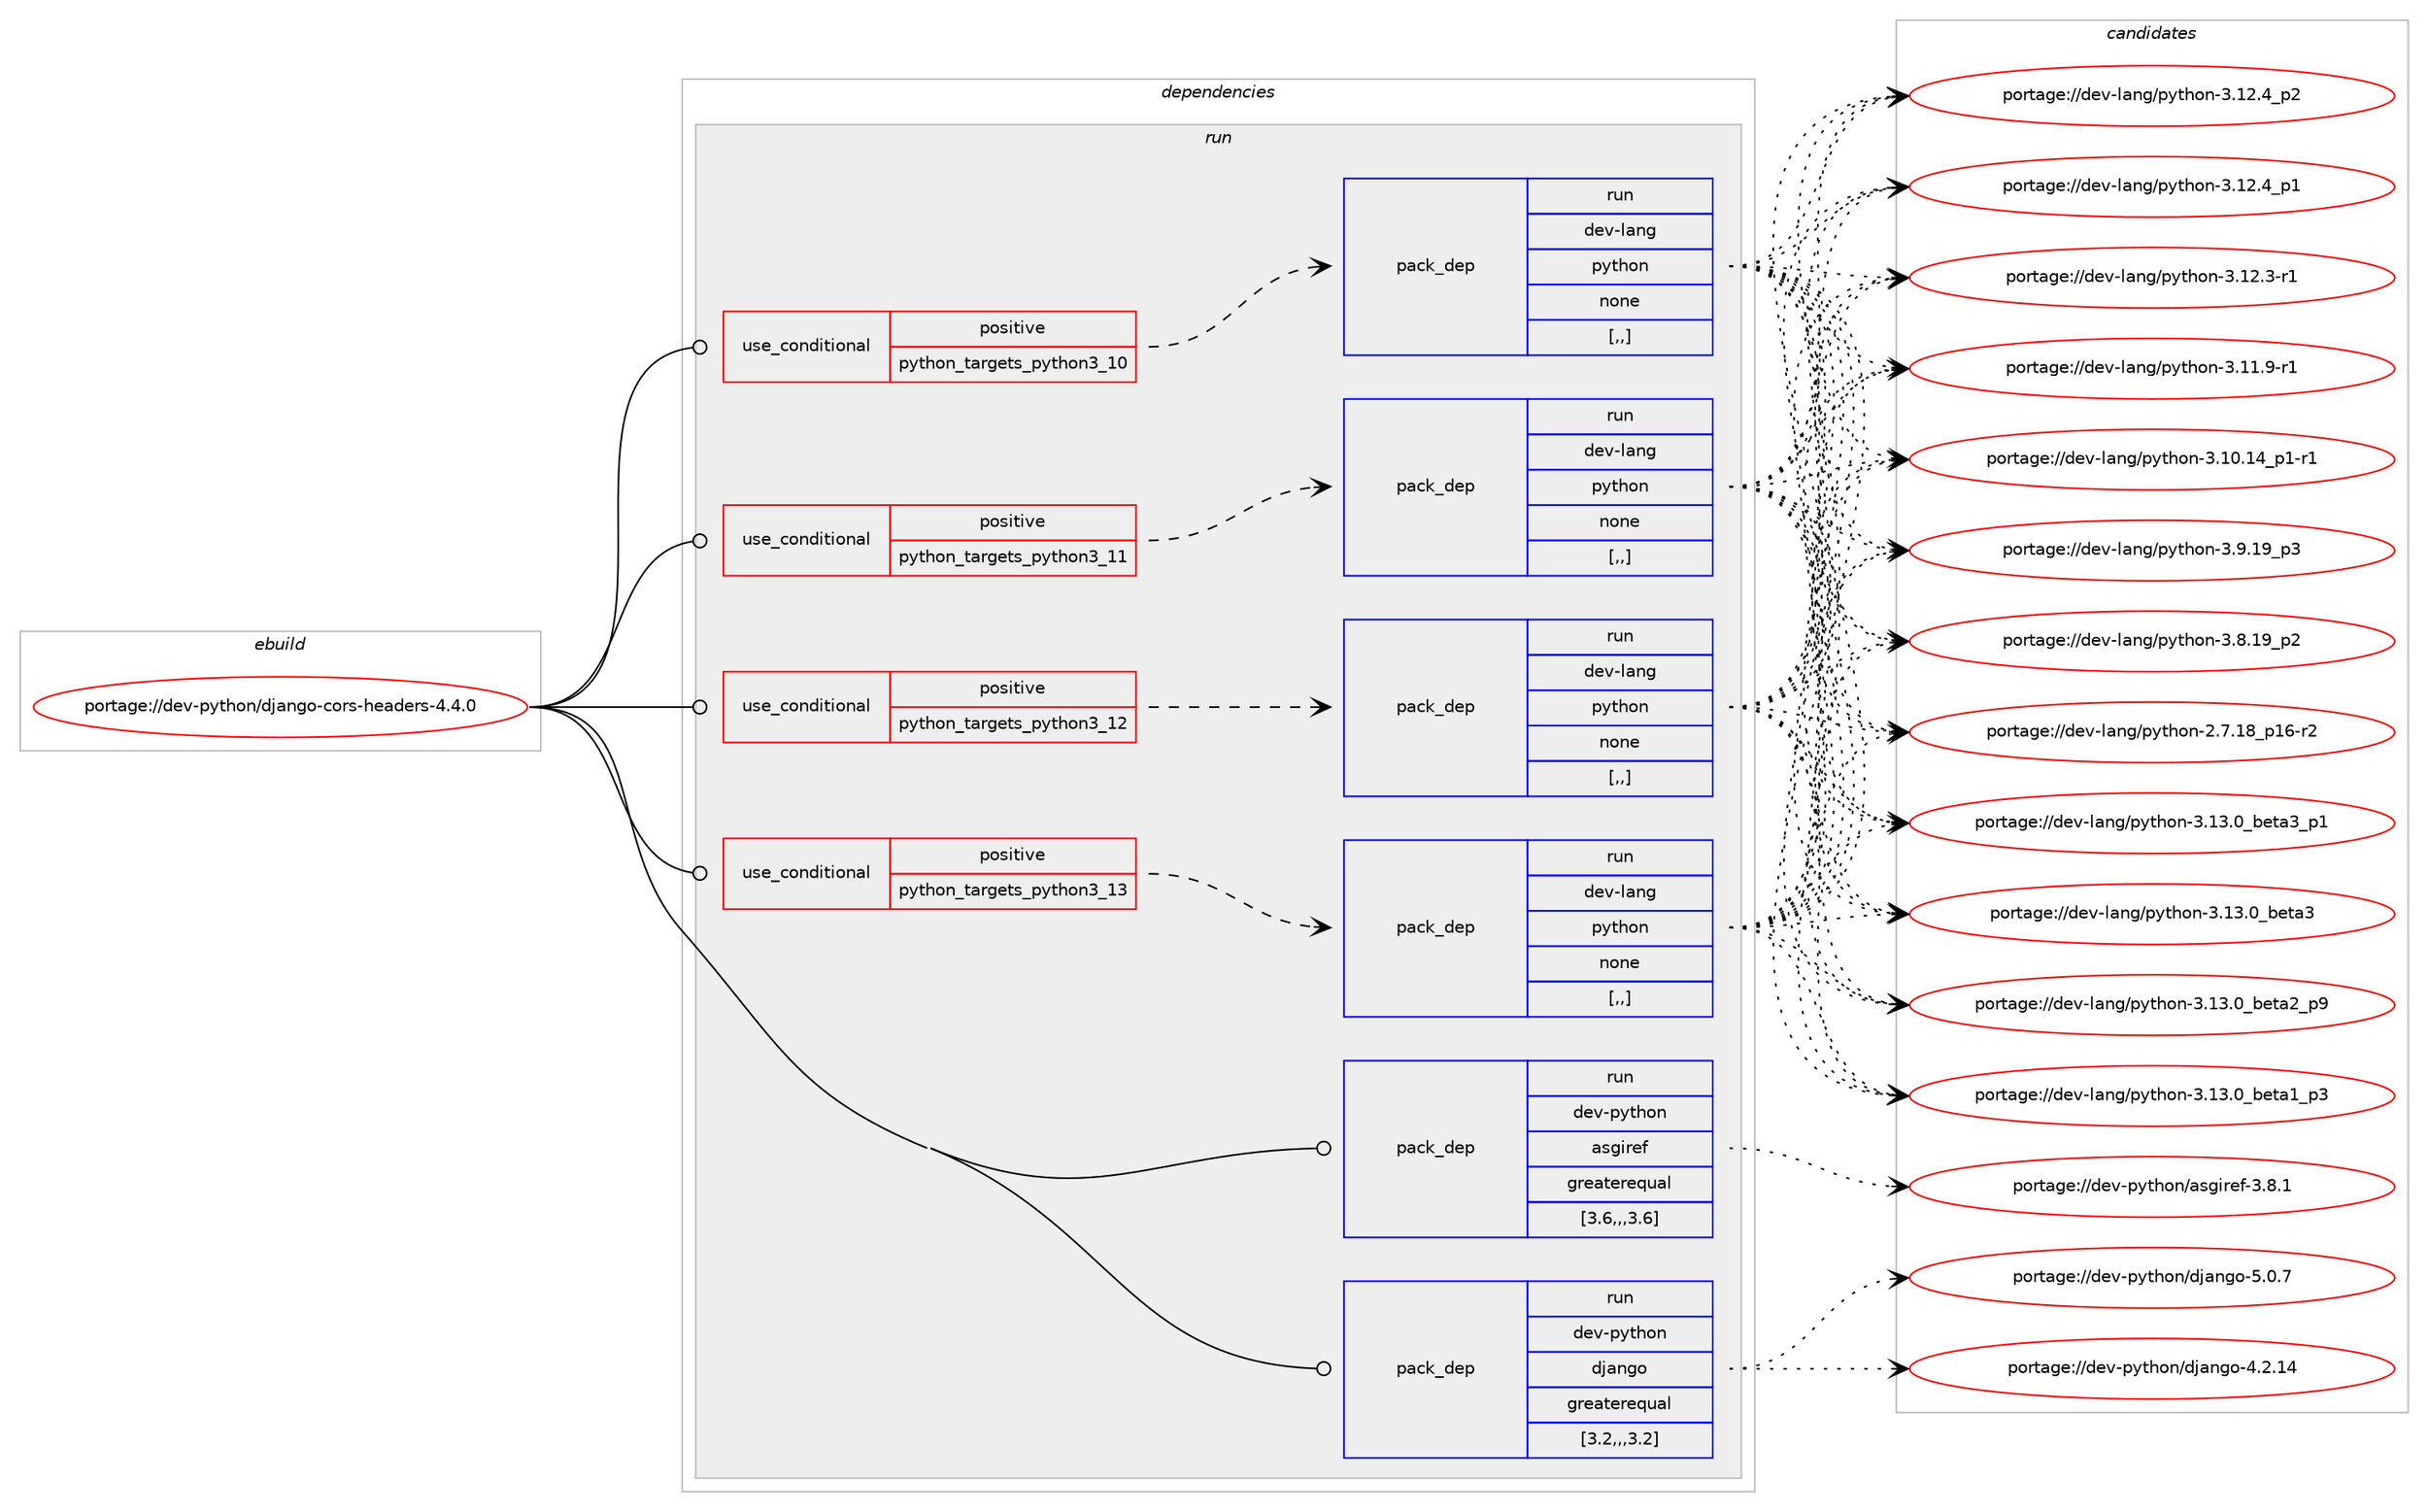 digraph prolog {

# *************
# Graph options
# *************

newrank=true;
concentrate=true;
compound=true;
graph [rankdir=LR,fontname=Helvetica,fontsize=10,ranksep=1.5];#, ranksep=2.5, nodesep=0.2];
edge  [arrowhead=vee];
node  [fontname=Helvetica,fontsize=10];

# **********
# The ebuild
# **********

subgraph cluster_leftcol {
color=gray;
rank=same;
label=<<i>ebuild</i>>;
id [label="portage://dev-python/django-cors-headers-4.4.0", color=red, width=4, href="../dev-python/django-cors-headers-4.4.0.svg"];
}

# ****************
# The dependencies
# ****************

subgraph cluster_midcol {
color=gray;
label=<<i>dependencies</i>>;
subgraph cluster_compile {
fillcolor="#eeeeee";
style=filled;
label=<<i>compile</i>>;
}
subgraph cluster_compileandrun {
fillcolor="#eeeeee";
style=filled;
label=<<i>compile and run</i>>;
}
subgraph cluster_run {
fillcolor="#eeeeee";
style=filled;
label=<<i>run</i>>;
subgraph cond31960 {
dependency144072 [label=<<TABLE BORDER="0" CELLBORDER="1" CELLSPACING="0" CELLPADDING="4"><TR><TD ROWSPAN="3" CELLPADDING="10">use_conditional</TD></TR><TR><TD>positive</TD></TR><TR><TD>python_targets_python3_10</TD></TR></TABLE>>, shape=none, color=red];
subgraph pack110880 {
dependency144073 [label=<<TABLE BORDER="0" CELLBORDER="1" CELLSPACING="0" CELLPADDING="4" WIDTH="220"><TR><TD ROWSPAN="6" CELLPADDING="30">pack_dep</TD></TR><TR><TD WIDTH="110">run</TD></TR><TR><TD>dev-lang</TD></TR><TR><TD>python</TD></TR><TR><TD>none</TD></TR><TR><TD>[,,]</TD></TR></TABLE>>, shape=none, color=blue];
}
dependency144072:e -> dependency144073:w [weight=20,style="dashed",arrowhead="vee"];
}
id:e -> dependency144072:w [weight=20,style="solid",arrowhead="odot"];
subgraph cond31961 {
dependency144074 [label=<<TABLE BORDER="0" CELLBORDER="1" CELLSPACING="0" CELLPADDING="4"><TR><TD ROWSPAN="3" CELLPADDING="10">use_conditional</TD></TR><TR><TD>positive</TD></TR><TR><TD>python_targets_python3_11</TD></TR></TABLE>>, shape=none, color=red];
subgraph pack110881 {
dependency144075 [label=<<TABLE BORDER="0" CELLBORDER="1" CELLSPACING="0" CELLPADDING="4" WIDTH="220"><TR><TD ROWSPAN="6" CELLPADDING="30">pack_dep</TD></TR><TR><TD WIDTH="110">run</TD></TR><TR><TD>dev-lang</TD></TR><TR><TD>python</TD></TR><TR><TD>none</TD></TR><TR><TD>[,,]</TD></TR></TABLE>>, shape=none, color=blue];
}
dependency144074:e -> dependency144075:w [weight=20,style="dashed",arrowhead="vee"];
}
id:e -> dependency144074:w [weight=20,style="solid",arrowhead="odot"];
subgraph cond31962 {
dependency144076 [label=<<TABLE BORDER="0" CELLBORDER="1" CELLSPACING="0" CELLPADDING="4"><TR><TD ROWSPAN="3" CELLPADDING="10">use_conditional</TD></TR><TR><TD>positive</TD></TR><TR><TD>python_targets_python3_12</TD></TR></TABLE>>, shape=none, color=red];
subgraph pack110882 {
dependency144077 [label=<<TABLE BORDER="0" CELLBORDER="1" CELLSPACING="0" CELLPADDING="4" WIDTH="220"><TR><TD ROWSPAN="6" CELLPADDING="30">pack_dep</TD></TR><TR><TD WIDTH="110">run</TD></TR><TR><TD>dev-lang</TD></TR><TR><TD>python</TD></TR><TR><TD>none</TD></TR><TR><TD>[,,]</TD></TR></TABLE>>, shape=none, color=blue];
}
dependency144076:e -> dependency144077:w [weight=20,style="dashed",arrowhead="vee"];
}
id:e -> dependency144076:w [weight=20,style="solid",arrowhead="odot"];
subgraph cond31963 {
dependency144078 [label=<<TABLE BORDER="0" CELLBORDER="1" CELLSPACING="0" CELLPADDING="4"><TR><TD ROWSPAN="3" CELLPADDING="10">use_conditional</TD></TR><TR><TD>positive</TD></TR><TR><TD>python_targets_python3_13</TD></TR></TABLE>>, shape=none, color=red];
subgraph pack110883 {
dependency144079 [label=<<TABLE BORDER="0" CELLBORDER="1" CELLSPACING="0" CELLPADDING="4" WIDTH="220"><TR><TD ROWSPAN="6" CELLPADDING="30">pack_dep</TD></TR><TR><TD WIDTH="110">run</TD></TR><TR><TD>dev-lang</TD></TR><TR><TD>python</TD></TR><TR><TD>none</TD></TR><TR><TD>[,,]</TD></TR></TABLE>>, shape=none, color=blue];
}
dependency144078:e -> dependency144079:w [weight=20,style="dashed",arrowhead="vee"];
}
id:e -> dependency144078:w [weight=20,style="solid",arrowhead="odot"];
subgraph pack110884 {
dependency144080 [label=<<TABLE BORDER="0" CELLBORDER="1" CELLSPACING="0" CELLPADDING="4" WIDTH="220"><TR><TD ROWSPAN="6" CELLPADDING="30">pack_dep</TD></TR><TR><TD WIDTH="110">run</TD></TR><TR><TD>dev-python</TD></TR><TR><TD>asgiref</TD></TR><TR><TD>greaterequal</TD></TR><TR><TD>[3.6,,,3.6]</TD></TR></TABLE>>, shape=none, color=blue];
}
id:e -> dependency144080:w [weight=20,style="solid",arrowhead="odot"];
subgraph pack110885 {
dependency144081 [label=<<TABLE BORDER="0" CELLBORDER="1" CELLSPACING="0" CELLPADDING="4" WIDTH="220"><TR><TD ROWSPAN="6" CELLPADDING="30">pack_dep</TD></TR><TR><TD WIDTH="110">run</TD></TR><TR><TD>dev-python</TD></TR><TR><TD>django</TD></TR><TR><TD>greaterequal</TD></TR><TR><TD>[3.2,,,3.2]</TD></TR></TABLE>>, shape=none, color=blue];
}
id:e -> dependency144081:w [weight=20,style="solid",arrowhead="odot"];
}
}

# **************
# The candidates
# **************

subgraph cluster_choices {
rank=same;
color=gray;
label=<<i>candidates</i>>;

subgraph choice110880 {
color=black;
nodesep=1;
choice10010111845108971101034711212111610411111045514649514648959810111697519511249 [label="portage://dev-lang/python-3.13.0_beta3_p1", color=red, width=4,href="../dev-lang/python-3.13.0_beta3_p1.svg"];
choice1001011184510897110103471121211161041111104551464951464895981011169751 [label="portage://dev-lang/python-3.13.0_beta3", color=red, width=4,href="../dev-lang/python-3.13.0_beta3.svg"];
choice10010111845108971101034711212111610411111045514649514648959810111697509511257 [label="portage://dev-lang/python-3.13.0_beta2_p9", color=red, width=4,href="../dev-lang/python-3.13.0_beta2_p9.svg"];
choice10010111845108971101034711212111610411111045514649514648959810111697499511251 [label="portage://dev-lang/python-3.13.0_beta1_p3", color=red, width=4,href="../dev-lang/python-3.13.0_beta1_p3.svg"];
choice100101118451089711010347112121116104111110455146495046529511250 [label="portage://dev-lang/python-3.12.4_p2", color=red, width=4,href="../dev-lang/python-3.12.4_p2.svg"];
choice100101118451089711010347112121116104111110455146495046529511249 [label="portage://dev-lang/python-3.12.4_p1", color=red, width=4,href="../dev-lang/python-3.12.4_p1.svg"];
choice100101118451089711010347112121116104111110455146495046514511449 [label="portage://dev-lang/python-3.12.3-r1", color=red, width=4,href="../dev-lang/python-3.12.3-r1.svg"];
choice100101118451089711010347112121116104111110455146494946574511449 [label="portage://dev-lang/python-3.11.9-r1", color=red, width=4,href="../dev-lang/python-3.11.9-r1.svg"];
choice100101118451089711010347112121116104111110455146494846495295112494511449 [label="portage://dev-lang/python-3.10.14_p1-r1", color=red, width=4,href="../dev-lang/python-3.10.14_p1-r1.svg"];
choice100101118451089711010347112121116104111110455146574649579511251 [label="portage://dev-lang/python-3.9.19_p3", color=red, width=4,href="../dev-lang/python-3.9.19_p3.svg"];
choice100101118451089711010347112121116104111110455146564649579511250 [label="portage://dev-lang/python-3.8.19_p2", color=red, width=4,href="../dev-lang/python-3.8.19_p2.svg"];
choice100101118451089711010347112121116104111110455046554649569511249544511450 [label="portage://dev-lang/python-2.7.18_p16-r2", color=red, width=4,href="../dev-lang/python-2.7.18_p16-r2.svg"];
dependency144073:e -> choice10010111845108971101034711212111610411111045514649514648959810111697519511249:w [style=dotted,weight="100"];
dependency144073:e -> choice1001011184510897110103471121211161041111104551464951464895981011169751:w [style=dotted,weight="100"];
dependency144073:e -> choice10010111845108971101034711212111610411111045514649514648959810111697509511257:w [style=dotted,weight="100"];
dependency144073:e -> choice10010111845108971101034711212111610411111045514649514648959810111697499511251:w [style=dotted,weight="100"];
dependency144073:e -> choice100101118451089711010347112121116104111110455146495046529511250:w [style=dotted,weight="100"];
dependency144073:e -> choice100101118451089711010347112121116104111110455146495046529511249:w [style=dotted,weight="100"];
dependency144073:e -> choice100101118451089711010347112121116104111110455146495046514511449:w [style=dotted,weight="100"];
dependency144073:e -> choice100101118451089711010347112121116104111110455146494946574511449:w [style=dotted,weight="100"];
dependency144073:e -> choice100101118451089711010347112121116104111110455146494846495295112494511449:w [style=dotted,weight="100"];
dependency144073:e -> choice100101118451089711010347112121116104111110455146574649579511251:w [style=dotted,weight="100"];
dependency144073:e -> choice100101118451089711010347112121116104111110455146564649579511250:w [style=dotted,weight="100"];
dependency144073:e -> choice100101118451089711010347112121116104111110455046554649569511249544511450:w [style=dotted,weight="100"];
}
subgraph choice110881 {
color=black;
nodesep=1;
choice10010111845108971101034711212111610411111045514649514648959810111697519511249 [label="portage://dev-lang/python-3.13.0_beta3_p1", color=red, width=4,href="../dev-lang/python-3.13.0_beta3_p1.svg"];
choice1001011184510897110103471121211161041111104551464951464895981011169751 [label="portage://dev-lang/python-3.13.0_beta3", color=red, width=4,href="../dev-lang/python-3.13.0_beta3.svg"];
choice10010111845108971101034711212111610411111045514649514648959810111697509511257 [label="portage://dev-lang/python-3.13.0_beta2_p9", color=red, width=4,href="../dev-lang/python-3.13.0_beta2_p9.svg"];
choice10010111845108971101034711212111610411111045514649514648959810111697499511251 [label="portage://dev-lang/python-3.13.0_beta1_p3", color=red, width=4,href="../dev-lang/python-3.13.0_beta1_p3.svg"];
choice100101118451089711010347112121116104111110455146495046529511250 [label="portage://dev-lang/python-3.12.4_p2", color=red, width=4,href="../dev-lang/python-3.12.4_p2.svg"];
choice100101118451089711010347112121116104111110455146495046529511249 [label="portage://dev-lang/python-3.12.4_p1", color=red, width=4,href="../dev-lang/python-3.12.4_p1.svg"];
choice100101118451089711010347112121116104111110455146495046514511449 [label="portage://dev-lang/python-3.12.3-r1", color=red, width=4,href="../dev-lang/python-3.12.3-r1.svg"];
choice100101118451089711010347112121116104111110455146494946574511449 [label="portage://dev-lang/python-3.11.9-r1", color=red, width=4,href="../dev-lang/python-3.11.9-r1.svg"];
choice100101118451089711010347112121116104111110455146494846495295112494511449 [label="portage://dev-lang/python-3.10.14_p1-r1", color=red, width=4,href="../dev-lang/python-3.10.14_p1-r1.svg"];
choice100101118451089711010347112121116104111110455146574649579511251 [label="portage://dev-lang/python-3.9.19_p3", color=red, width=4,href="../dev-lang/python-3.9.19_p3.svg"];
choice100101118451089711010347112121116104111110455146564649579511250 [label="portage://dev-lang/python-3.8.19_p2", color=red, width=4,href="../dev-lang/python-3.8.19_p2.svg"];
choice100101118451089711010347112121116104111110455046554649569511249544511450 [label="portage://dev-lang/python-2.7.18_p16-r2", color=red, width=4,href="../dev-lang/python-2.7.18_p16-r2.svg"];
dependency144075:e -> choice10010111845108971101034711212111610411111045514649514648959810111697519511249:w [style=dotted,weight="100"];
dependency144075:e -> choice1001011184510897110103471121211161041111104551464951464895981011169751:w [style=dotted,weight="100"];
dependency144075:e -> choice10010111845108971101034711212111610411111045514649514648959810111697509511257:w [style=dotted,weight="100"];
dependency144075:e -> choice10010111845108971101034711212111610411111045514649514648959810111697499511251:w [style=dotted,weight="100"];
dependency144075:e -> choice100101118451089711010347112121116104111110455146495046529511250:w [style=dotted,weight="100"];
dependency144075:e -> choice100101118451089711010347112121116104111110455146495046529511249:w [style=dotted,weight="100"];
dependency144075:e -> choice100101118451089711010347112121116104111110455146495046514511449:w [style=dotted,weight="100"];
dependency144075:e -> choice100101118451089711010347112121116104111110455146494946574511449:w [style=dotted,weight="100"];
dependency144075:e -> choice100101118451089711010347112121116104111110455146494846495295112494511449:w [style=dotted,weight="100"];
dependency144075:e -> choice100101118451089711010347112121116104111110455146574649579511251:w [style=dotted,weight="100"];
dependency144075:e -> choice100101118451089711010347112121116104111110455146564649579511250:w [style=dotted,weight="100"];
dependency144075:e -> choice100101118451089711010347112121116104111110455046554649569511249544511450:w [style=dotted,weight="100"];
}
subgraph choice110882 {
color=black;
nodesep=1;
choice10010111845108971101034711212111610411111045514649514648959810111697519511249 [label="portage://dev-lang/python-3.13.0_beta3_p1", color=red, width=4,href="../dev-lang/python-3.13.0_beta3_p1.svg"];
choice1001011184510897110103471121211161041111104551464951464895981011169751 [label="portage://dev-lang/python-3.13.0_beta3", color=red, width=4,href="../dev-lang/python-3.13.0_beta3.svg"];
choice10010111845108971101034711212111610411111045514649514648959810111697509511257 [label="portage://dev-lang/python-3.13.0_beta2_p9", color=red, width=4,href="../dev-lang/python-3.13.0_beta2_p9.svg"];
choice10010111845108971101034711212111610411111045514649514648959810111697499511251 [label="portage://dev-lang/python-3.13.0_beta1_p3", color=red, width=4,href="../dev-lang/python-3.13.0_beta1_p3.svg"];
choice100101118451089711010347112121116104111110455146495046529511250 [label="portage://dev-lang/python-3.12.4_p2", color=red, width=4,href="../dev-lang/python-3.12.4_p2.svg"];
choice100101118451089711010347112121116104111110455146495046529511249 [label="portage://dev-lang/python-3.12.4_p1", color=red, width=4,href="../dev-lang/python-3.12.4_p1.svg"];
choice100101118451089711010347112121116104111110455146495046514511449 [label="portage://dev-lang/python-3.12.3-r1", color=red, width=4,href="../dev-lang/python-3.12.3-r1.svg"];
choice100101118451089711010347112121116104111110455146494946574511449 [label="portage://dev-lang/python-3.11.9-r1", color=red, width=4,href="../dev-lang/python-3.11.9-r1.svg"];
choice100101118451089711010347112121116104111110455146494846495295112494511449 [label="portage://dev-lang/python-3.10.14_p1-r1", color=red, width=4,href="../dev-lang/python-3.10.14_p1-r1.svg"];
choice100101118451089711010347112121116104111110455146574649579511251 [label="portage://dev-lang/python-3.9.19_p3", color=red, width=4,href="../dev-lang/python-3.9.19_p3.svg"];
choice100101118451089711010347112121116104111110455146564649579511250 [label="portage://dev-lang/python-3.8.19_p2", color=red, width=4,href="../dev-lang/python-3.8.19_p2.svg"];
choice100101118451089711010347112121116104111110455046554649569511249544511450 [label="portage://dev-lang/python-2.7.18_p16-r2", color=red, width=4,href="../dev-lang/python-2.7.18_p16-r2.svg"];
dependency144077:e -> choice10010111845108971101034711212111610411111045514649514648959810111697519511249:w [style=dotted,weight="100"];
dependency144077:e -> choice1001011184510897110103471121211161041111104551464951464895981011169751:w [style=dotted,weight="100"];
dependency144077:e -> choice10010111845108971101034711212111610411111045514649514648959810111697509511257:w [style=dotted,weight="100"];
dependency144077:e -> choice10010111845108971101034711212111610411111045514649514648959810111697499511251:w [style=dotted,weight="100"];
dependency144077:e -> choice100101118451089711010347112121116104111110455146495046529511250:w [style=dotted,weight="100"];
dependency144077:e -> choice100101118451089711010347112121116104111110455146495046529511249:w [style=dotted,weight="100"];
dependency144077:e -> choice100101118451089711010347112121116104111110455146495046514511449:w [style=dotted,weight="100"];
dependency144077:e -> choice100101118451089711010347112121116104111110455146494946574511449:w [style=dotted,weight="100"];
dependency144077:e -> choice100101118451089711010347112121116104111110455146494846495295112494511449:w [style=dotted,weight="100"];
dependency144077:e -> choice100101118451089711010347112121116104111110455146574649579511251:w [style=dotted,weight="100"];
dependency144077:e -> choice100101118451089711010347112121116104111110455146564649579511250:w [style=dotted,weight="100"];
dependency144077:e -> choice100101118451089711010347112121116104111110455046554649569511249544511450:w [style=dotted,weight="100"];
}
subgraph choice110883 {
color=black;
nodesep=1;
choice10010111845108971101034711212111610411111045514649514648959810111697519511249 [label="portage://dev-lang/python-3.13.0_beta3_p1", color=red, width=4,href="../dev-lang/python-3.13.0_beta3_p1.svg"];
choice1001011184510897110103471121211161041111104551464951464895981011169751 [label="portage://dev-lang/python-3.13.0_beta3", color=red, width=4,href="../dev-lang/python-3.13.0_beta3.svg"];
choice10010111845108971101034711212111610411111045514649514648959810111697509511257 [label="portage://dev-lang/python-3.13.0_beta2_p9", color=red, width=4,href="../dev-lang/python-3.13.0_beta2_p9.svg"];
choice10010111845108971101034711212111610411111045514649514648959810111697499511251 [label="portage://dev-lang/python-3.13.0_beta1_p3", color=red, width=4,href="../dev-lang/python-3.13.0_beta1_p3.svg"];
choice100101118451089711010347112121116104111110455146495046529511250 [label="portage://dev-lang/python-3.12.4_p2", color=red, width=4,href="../dev-lang/python-3.12.4_p2.svg"];
choice100101118451089711010347112121116104111110455146495046529511249 [label="portage://dev-lang/python-3.12.4_p1", color=red, width=4,href="../dev-lang/python-3.12.4_p1.svg"];
choice100101118451089711010347112121116104111110455146495046514511449 [label="portage://dev-lang/python-3.12.3-r1", color=red, width=4,href="../dev-lang/python-3.12.3-r1.svg"];
choice100101118451089711010347112121116104111110455146494946574511449 [label="portage://dev-lang/python-3.11.9-r1", color=red, width=4,href="../dev-lang/python-3.11.9-r1.svg"];
choice100101118451089711010347112121116104111110455146494846495295112494511449 [label="portage://dev-lang/python-3.10.14_p1-r1", color=red, width=4,href="../dev-lang/python-3.10.14_p1-r1.svg"];
choice100101118451089711010347112121116104111110455146574649579511251 [label="portage://dev-lang/python-3.9.19_p3", color=red, width=4,href="../dev-lang/python-3.9.19_p3.svg"];
choice100101118451089711010347112121116104111110455146564649579511250 [label="portage://dev-lang/python-3.8.19_p2", color=red, width=4,href="../dev-lang/python-3.8.19_p2.svg"];
choice100101118451089711010347112121116104111110455046554649569511249544511450 [label="portage://dev-lang/python-2.7.18_p16-r2", color=red, width=4,href="../dev-lang/python-2.7.18_p16-r2.svg"];
dependency144079:e -> choice10010111845108971101034711212111610411111045514649514648959810111697519511249:w [style=dotted,weight="100"];
dependency144079:e -> choice1001011184510897110103471121211161041111104551464951464895981011169751:w [style=dotted,weight="100"];
dependency144079:e -> choice10010111845108971101034711212111610411111045514649514648959810111697509511257:w [style=dotted,weight="100"];
dependency144079:e -> choice10010111845108971101034711212111610411111045514649514648959810111697499511251:w [style=dotted,weight="100"];
dependency144079:e -> choice100101118451089711010347112121116104111110455146495046529511250:w [style=dotted,weight="100"];
dependency144079:e -> choice100101118451089711010347112121116104111110455146495046529511249:w [style=dotted,weight="100"];
dependency144079:e -> choice100101118451089711010347112121116104111110455146495046514511449:w [style=dotted,weight="100"];
dependency144079:e -> choice100101118451089711010347112121116104111110455146494946574511449:w [style=dotted,weight="100"];
dependency144079:e -> choice100101118451089711010347112121116104111110455146494846495295112494511449:w [style=dotted,weight="100"];
dependency144079:e -> choice100101118451089711010347112121116104111110455146574649579511251:w [style=dotted,weight="100"];
dependency144079:e -> choice100101118451089711010347112121116104111110455146564649579511250:w [style=dotted,weight="100"];
dependency144079:e -> choice100101118451089711010347112121116104111110455046554649569511249544511450:w [style=dotted,weight="100"];
}
subgraph choice110884 {
color=black;
nodesep=1;
choice100101118451121211161041111104797115103105114101102455146564649 [label="portage://dev-python/asgiref-3.8.1", color=red, width=4,href="../dev-python/asgiref-3.8.1.svg"];
dependency144080:e -> choice100101118451121211161041111104797115103105114101102455146564649:w [style=dotted,weight="100"];
}
subgraph choice110885 {
color=black;
nodesep=1;
choice100101118451121211161041111104710010697110103111455346484655 [label="portage://dev-python/django-5.0.7", color=red, width=4,href="../dev-python/django-5.0.7.svg"];
choice10010111845112121116104111110471001069711010311145524650464952 [label="portage://dev-python/django-4.2.14", color=red, width=4,href="../dev-python/django-4.2.14.svg"];
dependency144081:e -> choice100101118451121211161041111104710010697110103111455346484655:w [style=dotted,weight="100"];
dependency144081:e -> choice10010111845112121116104111110471001069711010311145524650464952:w [style=dotted,weight="100"];
}
}

}

